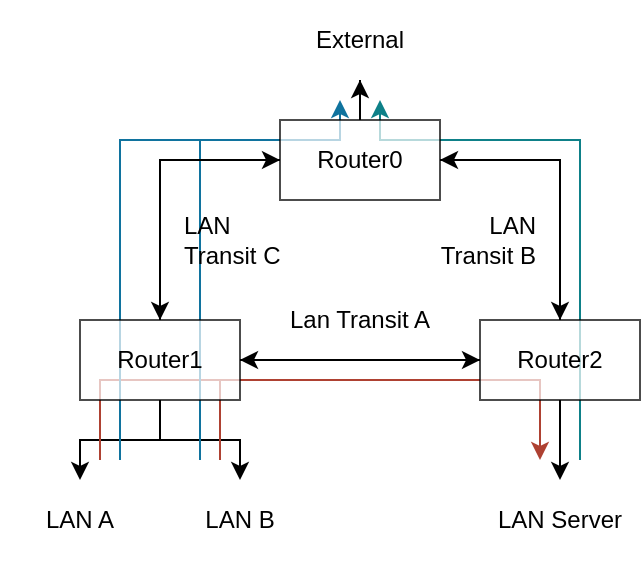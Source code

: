 <mxfile version="24.3.1" type="device">
  <diagram name="Page-1" id="IGAIs_AbQtJXb9oYm0y-">
    <mxGraphModel dx="-56" dy="456" grid="1" gridSize="10" guides="1" tooltips="1" connect="1" arrows="1" fold="1" page="1" pageScale="1" pageWidth="850" pageHeight="1100" math="0" shadow="0">
      <root>
        <mxCell id="0" />
        <mxCell id="1" parent="0" />
        <mxCell id="mSMyPiHk9TtF8riK5GBz-22" value="External" style="text;html=1;align=center;verticalAlign=middle;whiteSpace=wrap;rounded=0;" parent="1" vertex="1">
          <mxGeometry x="990" width="80" height="40" as="geometry" />
        </mxCell>
        <mxCell id="mSMyPiHk9TtF8riK5GBz-23" style="edgeStyle=orthogonalEdgeStyle;rounded=0;orthogonalLoop=1;jettySize=auto;html=1;exitX=1;exitY=0.5;exitDx=0;exitDy=0;entryX=0.5;entryY=0;entryDx=0;entryDy=0;" parent="1" source="mSMyPiHk9TtF8riK5GBz-26" target="mSMyPiHk9TtF8riK5GBz-35" edge="1">
          <mxGeometry relative="1" as="geometry" />
        </mxCell>
        <mxCell id="mSMyPiHk9TtF8riK5GBz-25" style="edgeStyle=orthogonalEdgeStyle;rounded=0;orthogonalLoop=1;jettySize=auto;html=1;exitX=0.5;exitY=0;exitDx=0;exitDy=0;" parent="1" source="mSMyPiHk9TtF8riK5GBz-26" target="mSMyPiHk9TtF8riK5GBz-22" edge="1">
          <mxGeometry relative="1" as="geometry" />
        </mxCell>
        <mxCell id="mSMyPiHk9TtF8riK5GBz-43" style="edgeStyle=orthogonalEdgeStyle;rounded=0;orthogonalLoop=1;jettySize=auto;html=1;exitX=0;exitY=0.5;exitDx=0;exitDy=0;entryX=0.5;entryY=0;entryDx=0;entryDy=0;" parent="1" source="mSMyPiHk9TtF8riK5GBz-26" target="mSMyPiHk9TtF8riK5GBz-31" edge="1">
          <mxGeometry relative="1" as="geometry" />
        </mxCell>
        <mxCell id="mSMyPiHk9TtF8riK5GBz-27" style="edgeStyle=orthogonalEdgeStyle;rounded=0;orthogonalLoop=1;jettySize=auto;html=1;exitX=1;exitY=0.5;exitDx=0;exitDy=0;entryX=0;entryY=0.5;entryDx=0;entryDy=0;" parent="1" source="mSMyPiHk9TtF8riK5GBz-31" target="mSMyPiHk9TtF8riK5GBz-35" edge="1">
          <mxGeometry relative="1" as="geometry" />
        </mxCell>
        <mxCell id="mSMyPiHk9TtF8riK5GBz-45" style="edgeStyle=orthogonalEdgeStyle;rounded=0;orthogonalLoop=1;jettySize=auto;html=1;exitX=0.5;exitY=1;exitDx=0;exitDy=0;entryX=0.5;entryY=0;entryDx=0;entryDy=0;" parent="1" source="mSMyPiHk9TtF8riK5GBz-31" target="mSMyPiHk9TtF8riK5GBz-37" edge="1">
          <mxGeometry relative="1" as="geometry" />
        </mxCell>
        <mxCell id="mSMyPiHk9TtF8riK5GBz-46" style="edgeStyle=orthogonalEdgeStyle;rounded=0;orthogonalLoop=1;jettySize=auto;html=1;exitX=0.5;exitY=1;exitDx=0;exitDy=0;entryX=0.5;entryY=0;entryDx=0;entryDy=0;" parent="1" source="mSMyPiHk9TtF8riK5GBz-31" target="mSMyPiHk9TtF8riK5GBz-36" edge="1">
          <mxGeometry relative="1" as="geometry" />
        </mxCell>
        <mxCell id="mSMyPiHk9TtF8riK5GBz-32" style="edgeStyle=orthogonalEdgeStyle;rounded=0;orthogonalLoop=1;jettySize=auto;html=1;exitX=0;exitY=0.5;exitDx=0;exitDy=0;entryX=1;entryY=0.5;entryDx=0;entryDy=0;" parent="1" source="mSMyPiHk9TtF8riK5GBz-35" target="mSMyPiHk9TtF8riK5GBz-31" edge="1">
          <mxGeometry relative="1" as="geometry">
            <mxPoint x="960" y="220" as="targetPoint" />
          </mxGeometry>
        </mxCell>
        <mxCell id="mSMyPiHk9TtF8riK5GBz-33" style="edgeStyle=orthogonalEdgeStyle;rounded=0;orthogonalLoop=1;jettySize=auto;html=1;exitX=0.5;exitY=1;exitDx=0;exitDy=0;entryX=0.5;entryY=0;entryDx=0;entryDy=0;" parent="1" source="mSMyPiHk9TtF8riK5GBz-35" target="mSMyPiHk9TtF8riK5GBz-38" edge="1">
          <mxGeometry relative="1" as="geometry" />
        </mxCell>
        <mxCell id="mSMyPiHk9TtF8riK5GBz-34" style="edgeStyle=orthogonalEdgeStyle;rounded=0;orthogonalLoop=1;jettySize=auto;html=1;exitX=0.5;exitY=0;exitDx=0;exitDy=0;entryX=1;entryY=0.5;entryDx=0;entryDy=0;" parent="1" source="mSMyPiHk9TtF8riK5GBz-35" target="mSMyPiHk9TtF8riK5GBz-26" edge="1">
          <mxGeometry relative="1" as="geometry" />
        </mxCell>
        <mxCell id="mSMyPiHk9TtF8riK5GBz-36" value="LAN A" style="text;html=1;align=center;verticalAlign=middle;whiteSpace=wrap;rounded=0;" parent="1" vertex="1">
          <mxGeometry x="850" y="240" width="80" height="40" as="geometry" />
        </mxCell>
        <mxCell id="mSMyPiHk9TtF8riK5GBz-37" value="LAN B" style="text;html=1;align=center;verticalAlign=middle;whiteSpace=wrap;rounded=0;" parent="1" vertex="1">
          <mxGeometry x="930" y="240" width="80" height="40" as="geometry" />
        </mxCell>
        <mxCell id="mSMyPiHk9TtF8riK5GBz-38" value="LAN Server" style="text;html=1;align=center;verticalAlign=middle;whiteSpace=wrap;rounded=0;" parent="1" vertex="1">
          <mxGeometry x="1090" y="240" width="80" height="40" as="geometry" />
        </mxCell>
        <mxCell id="mSMyPiHk9TtF8riK5GBz-40" value="&lt;div align=&quot;right&quot;&gt;LAN&lt;/div&gt;&lt;div align=&quot;right&quot;&gt;Transit B&lt;br&gt;&lt;/div&gt;" style="text;html=1;align=right;verticalAlign=middle;whiteSpace=wrap;rounded=0;" parent="1" vertex="1">
          <mxGeometry x="1040" y="100" width="80" height="40" as="geometry" />
        </mxCell>
        <mxCell id="mSMyPiHk9TtF8riK5GBz-41" value="Lan Transit A" style="text;html=1;align=center;verticalAlign=middle;whiteSpace=wrap;rounded=0;" parent="1" vertex="1">
          <mxGeometry x="990" y="140" width="80" height="40" as="geometry" />
        </mxCell>
        <mxCell id="ue_C1JkTVUuEyxplO0AK-1" value="" style="endArrow=classic;html=1;rounded=0;fillColor=#fad9d5;strokeColor=#ae4132;endFill=1;" parent="1" edge="1">
          <mxGeometry width="50" height="50" relative="1" as="geometry">
            <mxPoint x="900" y="230" as="sourcePoint" />
            <mxPoint x="1120" y="230" as="targetPoint" />
            <Array as="points">
              <mxPoint x="900" y="190" />
              <mxPoint x="1120" y="190" />
            </Array>
          </mxGeometry>
        </mxCell>
        <mxCell id="ue_C1JkTVUuEyxplO0AK-2" value="" style="endArrow=none;html=1;rounded=0;fillColor=#fad9d5;strokeColor=#ae4132;" parent="1" edge="1">
          <mxGeometry width="50" height="50" relative="1" as="geometry">
            <mxPoint x="960" y="190" as="sourcePoint" />
            <mxPoint x="960" y="230" as="targetPoint" />
          </mxGeometry>
        </mxCell>
        <mxCell id="ue_C1JkTVUuEyxplO0AK-3" value="" style="endArrow=none;html=1;rounded=0;fillColor=#b1ddf0;strokeColor=#10739e;" parent="1" edge="1">
          <mxGeometry width="50" height="50" relative="1" as="geometry">
            <mxPoint x="950" y="230" as="sourcePoint" />
            <mxPoint x="950" y="70" as="targetPoint" />
          </mxGeometry>
        </mxCell>
        <mxCell id="ue_C1JkTVUuEyxplO0AK-4" value="" style="endArrow=classic;html=1;rounded=0;fillColor=#b1ddf0;strokeColor=#10739e;endFill=1;" parent="1" edge="1">
          <mxGeometry width="50" height="50" relative="1" as="geometry">
            <mxPoint x="910" y="230" as="sourcePoint" />
            <mxPoint x="1020" y="50" as="targetPoint" />
            <Array as="points">
              <mxPoint x="910" y="70" />
              <mxPoint x="1020" y="70" />
            </Array>
          </mxGeometry>
        </mxCell>
        <mxCell id="ue_C1JkTVUuEyxplO0AK-6" value="" style="endArrow=classic;html=1;rounded=0;fillColor=#b0e3e6;strokeColor=#0e8088;endFill=1;" parent="1" edge="1">
          <mxGeometry width="50" height="50" relative="1" as="geometry">
            <mxPoint x="1140" y="230" as="sourcePoint" />
            <mxPoint x="1040" y="50" as="targetPoint" />
            <Array as="points">
              <mxPoint x="1140" y="70" />
              <mxPoint x="1040" y="70" />
            </Array>
          </mxGeometry>
        </mxCell>
        <mxCell id="mSMyPiHk9TtF8riK5GBz-35" value="Router2" style="rounded=0;whiteSpace=wrap;html=1;opacity=70;" parent="1" vertex="1">
          <mxGeometry x="1090" y="160" width="80" height="40" as="geometry" />
        </mxCell>
        <mxCell id="mSMyPiHk9TtF8riK5GBz-31" value="Router1" style="rounded=0;whiteSpace=wrap;html=1;opacity=70;" parent="1" vertex="1">
          <mxGeometry x="890" y="160" width="80" height="40" as="geometry" />
        </mxCell>
        <mxCell id="mSMyPiHk9TtF8riK5GBz-26" value="Router0" style="rounded=0;whiteSpace=wrap;html=1;opacity=70;" parent="1" vertex="1">
          <mxGeometry x="990" y="60" width="80" height="40" as="geometry" />
        </mxCell>
        <mxCell id="mSMyPiHk9TtF8riK5GBz-44" style="edgeStyle=orthogonalEdgeStyle;rounded=0;orthogonalLoop=1;jettySize=auto;html=1;exitX=0.5;exitY=0;exitDx=0;exitDy=0;entryX=0;entryY=0.5;entryDx=0;entryDy=0;" parent="1" source="mSMyPiHk9TtF8riK5GBz-31" target="mSMyPiHk9TtF8riK5GBz-26" edge="1">
          <mxGeometry relative="1" as="geometry" />
        </mxCell>
        <mxCell id="mSMyPiHk9TtF8riK5GBz-39" value="&lt;div&gt;LAN&lt;/div&gt;&lt;div&gt;Transit C&lt;br&gt;&lt;/div&gt;" style="text;html=1;align=left;verticalAlign=middle;whiteSpace=wrap;rounded=0;" parent="1" vertex="1">
          <mxGeometry x="940" y="100" width="80" height="40" as="geometry" />
        </mxCell>
      </root>
    </mxGraphModel>
  </diagram>
</mxfile>
